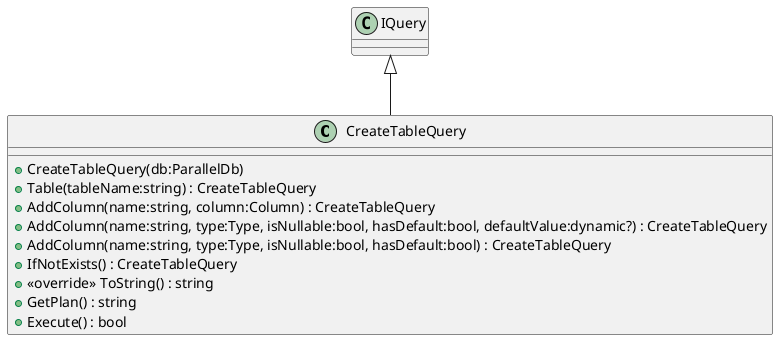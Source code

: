 @startuml
class CreateTableQuery {
    + CreateTableQuery(db:ParallelDb)
    + Table(tableName:string) : CreateTableQuery
    + AddColumn(name:string, column:Column) : CreateTableQuery
    + AddColumn(name:string, type:Type, isNullable:bool, hasDefault:bool, defaultValue:dynamic?) : CreateTableQuery
    + AddColumn(name:string, type:Type, isNullable:bool, hasDefault:bool) : CreateTableQuery
    + IfNotExists() : CreateTableQuery
    + <<override>> ToString() : string
    + GetPlan() : string
    + Execute() : bool
}
IQuery <|-- CreateTableQuery
@enduml
